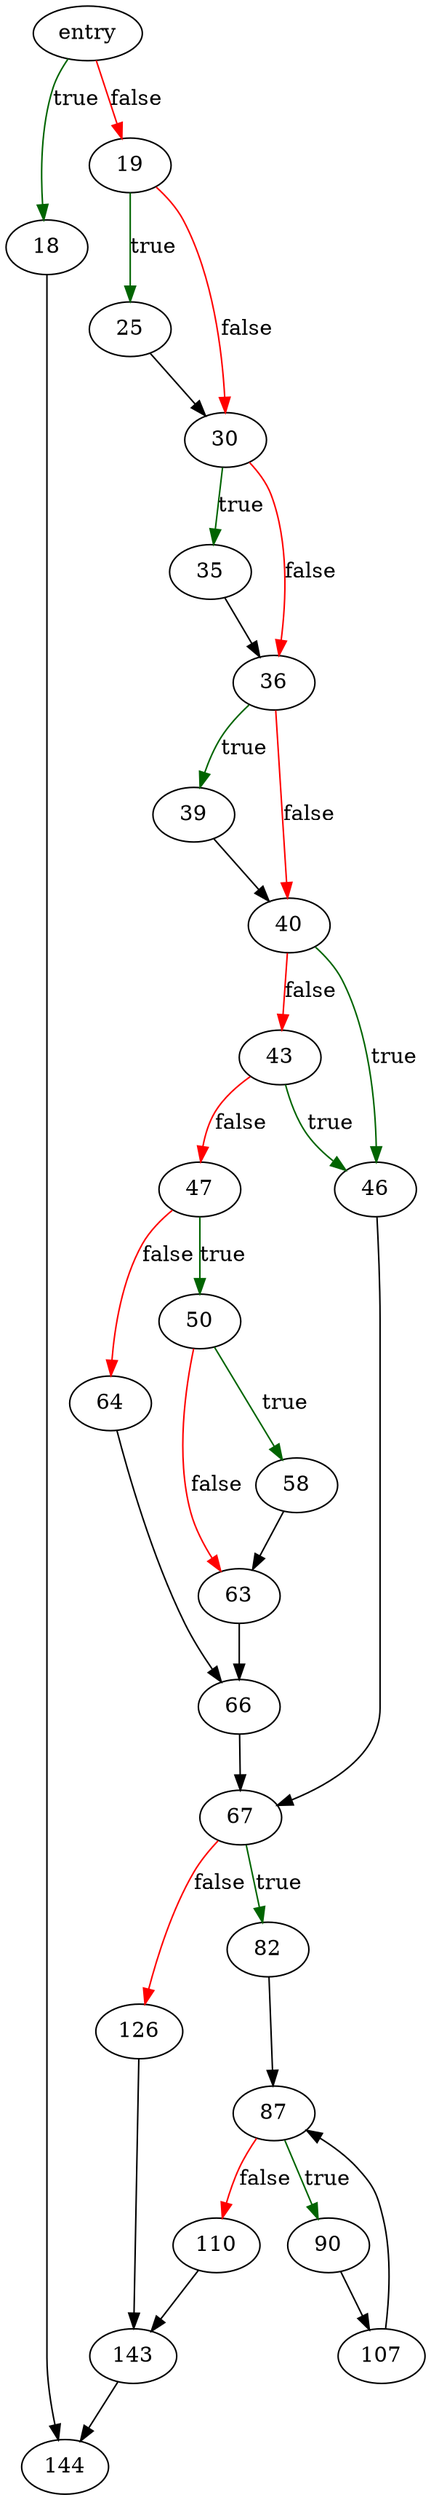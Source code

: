 digraph "setupLookaside" {
	// Node definitions.
	4 [label=entry];
	18;
	19;
	25;
	30;
	35;
	36;
	39;
	40;
	43;
	46;
	47;
	50;
	58;
	63;
	64;
	66;
	67;
	82;
	87;
	90;
	107;
	110;
	126;
	143;
	144;

	// Edge definitions.
	4 -> 18 [
		color=darkgreen
		label=true
	];
	4 -> 19 [
		color=red
		label=false
	];
	18 -> 144;
	19 -> 25 [
		color=darkgreen
		label=true
	];
	19 -> 30 [
		color=red
		label=false
	];
	25 -> 30;
	30 -> 35 [
		color=darkgreen
		label=true
	];
	30 -> 36 [
		color=red
		label=false
	];
	35 -> 36;
	36 -> 39 [
		color=darkgreen
		label=true
	];
	36 -> 40 [
		color=red
		label=false
	];
	39 -> 40;
	40 -> 43 [
		color=red
		label=false
	];
	40 -> 46 [
		color=darkgreen
		label=true
	];
	43 -> 46 [
		color=darkgreen
		label=true
	];
	43 -> 47 [
		color=red
		label=false
	];
	46 -> 67;
	47 -> 50 [
		color=darkgreen
		label=true
	];
	47 -> 64 [
		color=red
		label=false
	];
	50 -> 58 [
		color=darkgreen
		label=true
	];
	50 -> 63 [
		color=red
		label=false
	];
	58 -> 63;
	63 -> 66;
	64 -> 66;
	66 -> 67;
	67 -> 82 [
		color=darkgreen
		label=true
	];
	67 -> 126 [
		color=red
		label=false
	];
	82 -> 87;
	87 -> 90 [
		color=darkgreen
		label=true
	];
	87 -> 110 [
		color=red
		label=false
	];
	90 -> 107;
	107 -> 87;
	110 -> 143;
	126 -> 143;
	143 -> 144;
}